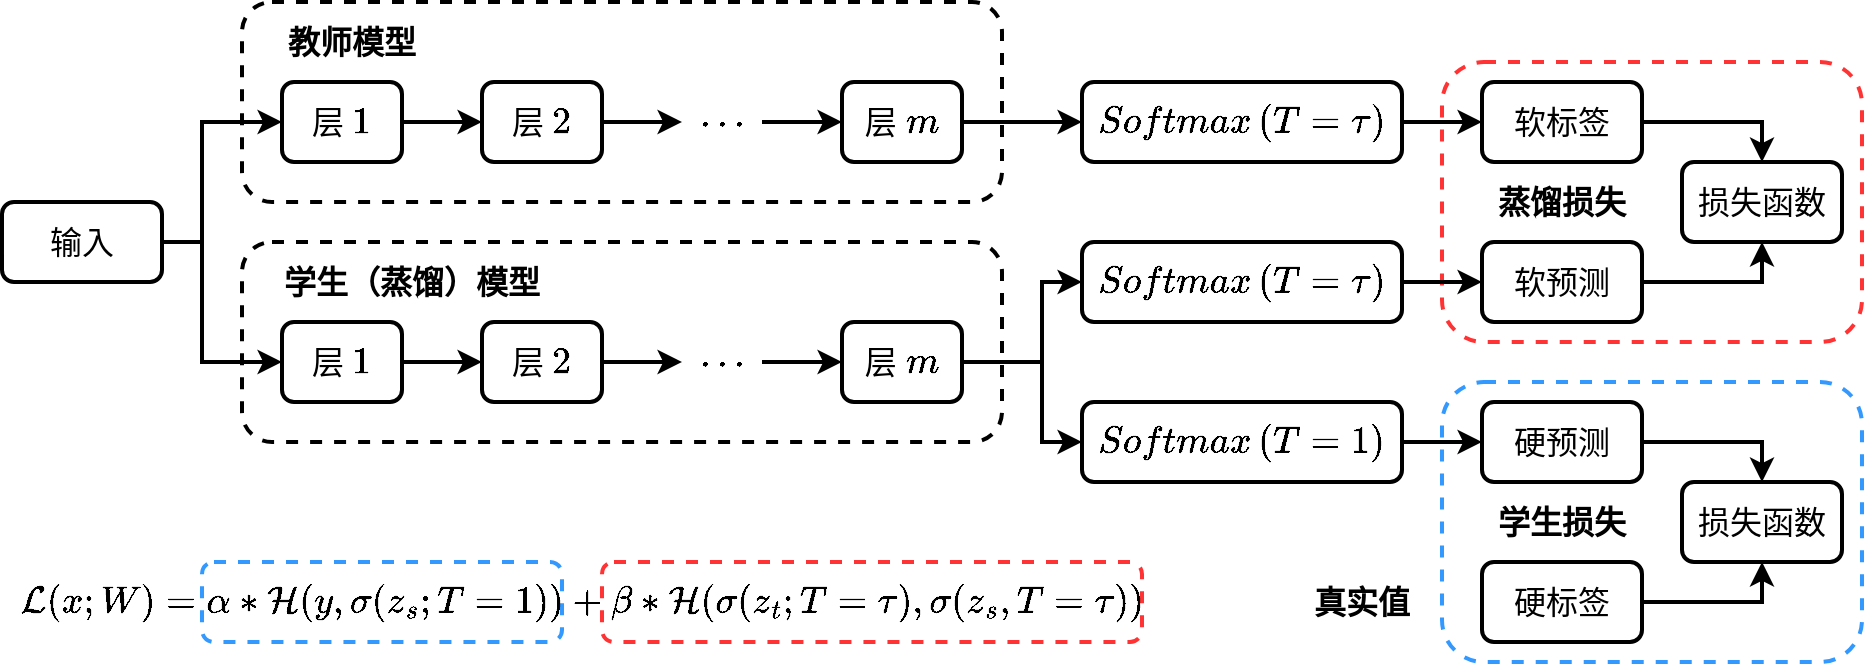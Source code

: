 <mxfile version="24.2.5" type="device">
  <diagram name="第 1 页" id="6YRJyV1tbG45KBnRZVQm">
    <mxGraphModel dx="1854" dy="2158" grid="1" gridSize="10" guides="1" tooltips="1" connect="1" arrows="1" fold="1" page="1" pageScale="1" pageWidth="827" pageHeight="1169" math="1" shadow="0">
      <root>
        <mxCell id="0" />
        <mxCell id="1" parent="0" />
        <mxCell id="yRsDQuDJnU-2cLlXZEgm-55" value="" style="rounded=1;whiteSpace=wrap;html=1;strokeWidth=2;dashed=1;strokeColor=#3399FF;" vertex="1" parent="1">
          <mxGeometry x="100" y="280" width="180" height="40" as="geometry" />
        </mxCell>
        <mxCell id="yRsDQuDJnU-2cLlXZEgm-54" value="" style="rounded=1;whiteSpace=wrap;html=1;strokeWidth=2;dashed=1;strokeColor=#FF3333;" vertex="1" parent="1">
          <mxGeometry x="300" y="280" width="270" height="40" as="geometry" />
        </mxCell>
        <mxCell id="yRsDQuDJnU-2cLlXZEgm-52" value="" style="rounded=1;whiteSpace=wrap;html=1;strokeWidth=2;dashed=1;strokeColor=#3399FF;" vertex="1" parent="1">
          <mxGeometry x="720" y="190" width="210" height="140" as="geometry" />
        </mxCell>
        <mxCell id="yRsDQuDJnU-2cLlXZEgm-51" value="" style="rounded=1;whiteSpace=wrap;html=1;strokeWidth=2;dashed=1;strokeColor=#FF3333;" vertex="1" parent="1">
          <mxGeometry x="720" y="30" width="210" height="140" as="geometry" />
        </mxCell>
        <mxCell id="yRsDQuDJnU-2cLlXZEgm-7" value="" style="rounded=1;whiteSpace=wrap;html=1;strokeWidth=2;dashed=1;" vertex="1" parent="1">
          <mxGeometry x="120" y="120" width="380" height="100" as="geometry" />
        </mxCell>
        <mxCell id="yRsDQuDJnU-2cLlXZEgm-6" value="" style="rounded=1;whiteSpace=wrap;html=1;strokeWidth=2;dashed=1;" vertex="1" parent="1">
          <mxGeometry x="120" width="380" height="100" as="geometry" />
        </mxCell>
        <mxCell id="yRsDQuDJnU-2cLlXZEgm-14" style="edgeStyle=orthogonalEdgeStyle;rounded=0;orthogonalLoop=1;jettySize=auto;html=1;exitX=1;exitY=0.5;exitDx=0;exitDy=0;entryX=0;entryY=0.5;entryDx=0;entryDy=0;strokeWidth=2;" edge="1" parent="1" source="yRsDQuDJnU-2cLlXZEgm-32" target="yRsDQuDJnU-2cLlXZEgm-2">
          <mxGeometry relative="1" as="geometry">
            <mxPoint x="80.0" y="120" as="sourcePoint" />
            <Array as="points">
              <mxPoint x="100" y="120" />
              <mxPoint x="100" y="60" />
            </Array>
          </mxGeometry>
        </mxCell>
        <mxCell id="yRsDQuDJnU-2cLlXZEgm-15" style="edgeStyle=orthogonalEdgeStyle;rounded=0;orthogonalLoop=1;jettySize=auto;html=1;exitX=1;exitY=0.5;exitDx=0;exitDy=0;entryX=0;entryY=0.5;entryDx=0;entryDy=0;strokeWidth=2;" edge="1" parent="1" source="yRsDQuDJnU-2cLlXZEgm-32" target="yRsDQuDJnU-2cLlXZEgm-8">
          <mxGeometry relative="1" as="geometry">
            <mxPoint x="80" y="100" as="sourcePoint" />
            <Array as="points">
              <mxPoint x="100" y="120" />
              <mxPoint x="100" y="180" />
            </Array>
          </mxGeometry>
        </mxCell>
        <mxCell id="yRsDQuDJnU-2cLlXZEgm-16" style="edgeStyle=orthogonalEdgeStyle;rounded=0;orthogonalLoop=1;jettySize=auto;html=1;exitX=1;exitY=0.5;exitDx=0;exitDy=0;entryX=0;entryY=0.5;entryDx=0;entryDy=0;strokeWidth=2;" edge="1" parent="1" source="yRsDQuDJnU-2cLlXZEgm-2" target="yRsDQuDJnU-2cLlXZEgm-4">
          <mxGeometry relative="1" as="geometry" />
        </mxCell>
        <mxCell id="yRsDQuDJnU-2cLlXZEgm-2" value="层 \(1\)" style="rounded=1;whiteSpace=wrap;html=1;fontSize=16;strokeWidth=2;" vertex="1" parent="1">
          <mxGeometry x="140" y="40" width="60" height="40" as="geometry" />
        </mxCell>
        <mxCell id="yRsDQuDJnU-2cLlXZEgm-56" style="edgeStyle=orthogonalEdgeStyle;rounded=0;orthogonalLoop=1;jettySize=auto;html=1;exitX=1;exitY=0.5;exitDx=0;exitDy=0;entryX=0;entryY=0.5;entryDx=0;entryDy=0;strokeWidth=2;" edge="1" parent="1" source="yRsDQuDJnU-2cLlXZEgm-3" target="yRsDQuDJnU-2cLlXZEgm-22">
          <mxGeometry relative="1" as="geometry" />
        </mxCell>
        <mxCell id="yRsDQuDJnU-2cLlXZEgm-3" value="层 \(m\)" style="rounded=1;whiteSpace=wrap;html=1;fontSize=16;strokeWidth=2;" vertex="1" parent="1">
          <mxGeometry x="420" y="40" width="60" height="40" as="geometry" />
        </mxCell>
        <mxCell id="yRsDQuDJnU-2cLlXZEgm-17" style="edgeStyle=orthogonalEdgeStyle;rounded=0;orthogonalLoop=1;jettySize=auto;html=1;exitX=1;exitY=0.5;exitDx=0;exitDy=0;strokeWidth=2;" edge="1" parent="1" source="yRsDQuDJnU-2cLlXZEgm-4" target="yRsDQuDJnU-2cLlXZEgm-5">
          <mxGeometry relative="1" as="geometry" />
        </mxCell>
        <mxCell id="yRsDQuDJnU-2cLlXZEgm-4" value="层 \(2\)" style="rounded=1;whiteSpace=wrap;html=1;fontSize=16;strokeWidth=2;" vertex="1" parent="1">
          <mxGeometry x="240" y="40" width="60" height="40" as="geometry" />
        </mxCell>
        <mxCell id="yRsDQuDJnU-2cLlXZEgm-18" style="edgeStyle=orthogonalEdgeStyle;rounded=0;orthogonalLoop=1;jettySize=auto;html=1;exitX=1;exitY=0.5;exitDx=0;exitDy=0;entryX=0;entryY=0.5;entryDx=0;entryDy=0;strokeWidth=2;" edge="1" parent="1" source="yRsDQuDJnU-2cLlXZEgm-5" target="yRsDQuDJnU-2cLlXZEgm-3">
          <mxGeometry relative="1" as="geometry" />
        </mxCell>
        <mxCell id="yRsDQuDJnU-2cLlXZEgm-5" value="\(\cdots\)" style="rounded=1;whiteSpace=wrap;html=1;fontSize=16;strokeColor=none;strokeWidth=2;" vertex="1" parent="1">
          <mxGeometry x="340" y="40" width="40" height="40" as="geometry" />
        </mxCell>
        <mxCell id="yRsDQuDJnU-2cLlXZEgm-19" style="edgeStyle=orthogonalEdgeStyle;rounded=0;orthogonalLoop=1;jettySize=auto;html=1;exitX=1;exitY=0.5;exitDx=0;exitDy=0;entryX=0;entryY=0.5;entryDx=0;entryDy=0;strokeWidth=2;" edge="1" parent="1" source="yRsDQuDJnU-2cLlXZEgm-8" target="yRsDQuDJnU-2cLlXZEgm-10">
          <mxGeometry relative="1" as="geometry" />
        </mxCell>
        <mxCell id="yRsDQuDJnU-2cLlXZEgm-8" value="层 \(1\)" style="rounded=1;whiteSpace=wrap;html=1;fontSize=16;strokeWidth=2;" vertex="1" parent="1">
          <mxGeometry x="140" y="160" width="60" height="40" as="geometry" />
        </mxCell>
        <mxCell id="yRsDQuDJnU-2cLlXZEgm-39" style="edgeStyle=orthogonalEdgeStyle;rounded=0;orthogonalLoop=1;jettySize=auto;html=1;exitX=1;exitY=0.5;exitDx=0;exitDy=0;entryX=0;entryY=0.5;entryDx=0;entryDy=0;strokeWidth=2;" edge="1" parent="1" target="yRsDQuDJnU-2cLlXZEgm-23">
          <mxGeometry relative="1" as="geometry">
            <mxPoint x="480" y="180" as="sourcePoint" />
            <Array as="points">
              <mxPoint x="520" y="180" />
            </Array>
          </mxGeometry>
        </mxCell>
        <mxCell id="yRsDQuDJnU-2cLlXZEgm-40" style="edgeStyle=orthogonalEdgeStyle;rounded=0;orthogonalLoop=1;jettySize=auto;html=1;exitX=1;exitY=0.5;exitDx=0;exitDy=0;entryX=0;entryY=0.5;entryDx=0;entryDy=0;strokeWidth=2;" edge="1" parent="1" target="yRsDQuDJnU-2cLlXZEgm-24">
          <mxGeometry relative="1" as="geometry">
            <mxPoint x="480" y="180" as="sourcePoint" />
            <Array as="points">
              <mxPoint x="520" y="180" />
            </Array>
          </mxGeometry>
        </mxCell>
        <mxCell id="yRsDQuDJnU-2cLlXZEgm-9" value="层 \(m\)" style="rounded=1;whiteSpace=wrap;html=1;fontSize=16;strokeWidth=2;" vertex="1" parent="1">
          <mxGeometry x="420" y="160" width="60" height="40" as="geometry" />
        </mxCell>
        <mxCell id="yRsDQuDJnU-2cLlXZEgm-20" style="edgeStyle=orthogonalEdgeStyle;rounded=0;orthogonalLoop=1;jettySize=auto;html=1;exitX=1;exitY=0.5;exitDx=0;exitDy=0;strokeWidth=2;" edge="1" parent="1" source="yRsDQuDJnU-2cLlXZEgm-10" target="yRsDQuDJnU-2cLlXZEgm-11">
          <mxGeometry relative="1" as="geometry" />
        </mxCell>
        <mxCell id="yRsDQuDJnU-2cLlXZEgm-10" value="层 \(2\)" style="rounded=1;whiteSpace=wrap;html=1;fontSize=16;strokeWidth=2;" vertex="1" parent="1">
          <mxGeometry x="240" y="160" width="60" height="40" as="geometry" />
        </mxCell>
        <mxCell id="yRsDQuDJnU-2cLlXZEgm-21" style="edgeStyle=orthogonalEdgeStyle;rounded=0;orthogonalLoop=1;jettySize=auto;html=1;exitX=1;exitY=0.5;exitDx=0;exitDy=0;entryX=0;entryY=0.5;entryDx=0;entryDy=0;strokeWidth=2;" edge="1" parent="1" source="yRsDQuDJnU-2cLlXZEgm-11" target="yRsDQuDJnU-2cLlXZEgm-9">
          <mxGeometry relative="1" as="geometry" />
        </mxCell>
        <mxCell id="yRsDQuDJnU-2cLlXZEgm-11" value="\(\cdots\)" style="rounded=1;whiteSpace=wrap;html=1;fontSize=16;strokeColor=none;strokeWidth=2;" vertex="1" parent="1">
          <mxGeometry x="340" y="160" width="40" height="40" as="geometry" />
        </mxCell>
        <mxCell id="yRsDQuDJnU-2cLlXZEgm-12" value="教师模型" style="text;html=1;align=center;verticalAlign=middle;whiteSpace=wrap;rounded=0;fontSize=16;fontStyle=1;strokeWidth=2;" vertex="1" parent="1">
          <mxGeometry x="120" width="110" height="40" as="geometry" />
        </mxCell>
        <mxCell id="yRsDQuDJnU-2cLlXZEgm-13" value="学生（蒸馏）模型" style="text;html=1;align=center;verticalAlign=middle;whiteSpace=wrap;rounded=0;fontSize=16;fontStyle=1;strokeWidth=2;" vertex="1" parent="1">
          <mxGeometry x="120" y="120" width="170" height="40" as="geometry" />
        </mxCell>
        <mxCell id="yRsDQuDJnU-2cLlXZEgm-38" style="edgeStyle=orthogonalEdgeStyle;rounded=0;orthogonalLoop=1;jettySize=auto;html=1;exitX=1;exitY=0.5;exitDx=0;exitDy=0;entryX=0;entryY=0.5;entryDx=0;entryDy=0;strokeWidth=2;" edge="1" parent="1" source="yRsDQuDJnU-2cLlXZEgm-22" target="yRsDQuDJnU-2cLlXZEgm-33">
          <mxGeometry relative="1" as="geometry" />
        </mxCell>
        <mxCell id="yRsDQuDJnU-2cLlXZEgm-22" value="\(Softmax \left(T=\tau\right)\)" style="rounded=1;whiteSpace=wrap;html=1;fontSize=16;strokeWidth=2;" vertex="1" parent="1">
          <mxGeometry x="540" y="40" width="160" height="40" as="geometry" />
        </mxCell>
        <mxCell id="yRsDQuDJnU-2cLlXZEgm-41" style="edgeStyle=orthogonalEdgeStyle;rounded=0;orthogonalLoop=1;jettySize=auto;html=1;exitX=1;exitY=0.5;exitDx=0;exitDy=0;entryX=0;entryY=0.5;entryDx=0;entryDy=0;strokeWidth=2;" edge="1" parent="1" source="yRsDQuDJnU-2cLlXZEgm-23" target="yRsDQuDJnU-2cLlXZEgm-34">
          <mxGeometry relative="1" as="geometry" />
        </mxCell>
        <mxCell id="yRsDQuDJnU-2cLlXZEgm-23" value="\(Softmax \left(T=\tau\right)\)" style="rounded=1;whiteSpace=wrap;html=1;fontSize=16;strokeWidth=2;" vertex="1" parent="1">
          <mxGeometry x="540" y="120" width="160" height="40" as="geometry" />
        </mxCell>
        <mxCell id="yRsDQuDJnU-2cLlXZEgm-42" style="edgeStyle=orthogonalEdgeStyle;rounded=0;orthogonalLoop=1;jettySize=auto;html=1;exitX=1;exitY=0.5;exitDx=0;exitDy=0;entryX=0;entryY=0.5;entryDx=0;entryDy=0;strokeWidth=2;" edge="1" parent="1" source="yRsDQuDJnU-2cLlXZEgm-24" target="yRsDQuDJnU-2cLlXZEgm-35">
          <mxGeometry relative="1" as="geometry" />
        </mxCell>
        <mxCell id="yRsDQuDJnU-2cLlXZEgm-24" value="\(Softmax \left(T=1\right)\)" style="rounded=1;whiteSpace=wrap;html=1;fontSize=16;strokeWidth=2;" vertex="1" parent="1">
          <mxGeometry x="540" y="200" width="160" height="40" as="geometry" />
        </mxCell>
        <mxCell id="yRsDQuDJnU-2cLlXZEgm-29" value="损失函数" style="rounded=1;whiteSpace=wrap;html=1;fontSize=16;strokeWidth=2;" vertex="1" parent="1">
          <mxGeometry x="840" y="80" width="80" height="40" as="geometry" />
        </mxCell>
        <mxCell id="yRsDQuDJnU-2cLlXZEgm-30" value="损失函数" style="rounded=1;whiteSpace=wrap;html=1;fontSize=16;strokeWidth=2;" vertex="1" parent="1">
          <mxGeometry x="840" y="240" width="80" height="40" as="geometry" />
        </mxCell>
        <mxCell id="yRsDQuDJnU-2cLlXZEgm-32" value="输入" style="rounded=1;whiteSpace=wrap;html=1;fontSize=16;strokeWidth=2;" vertex="1" parent="1">
          <mxGeometry y="100" width="80" height="40" as="geometry" />
        </mxCell>
        <mxCell id="yRsDQuDJnU-2cLlXZEgm-43" style="edgeStyle=orthogonalEdgeStyle;rounded=0;orthogonalLoop=1;jettySize=auto;html=1;exitX=1;exitY=0.5;exitDx=0;exitDy=0;entryX=0.5;entryY=0;entryDx=0;entryDy=0;strokeWidth=2;" edge="1" parent="1" source="yRsDQuDJnU-2cLlXZEgm-33" target="yRsDQuDJnU-2cLlXZEgm-29">
          <mxGeometry relative="1" as="geometry" />
        </mxCell>
        <mxCell id="yRsDQuDJnU-2cLlXZEgm-33" value="软标签" style="rounded=1;whiteSpace=wrap;html=1;fontSize=16;strokeWidth=2;" vertex="1" parent="1">
          <mxGeometry x="740" y="40" width="80" height="40" as="geometry" />
        </mxCell>
        <mxCell id="yRsDQuDJnU-2cLlXZEgm-44" style="edgeStyle=orthogonalEdgeStyle;rounded=0;orthogonalLoop=1;jettySize=auto;html=1;exitX=1;exitY=0.5;exitDx=0;exitDy=0;entryX=0.5;entryY=1;entryDx=0;entryDy=0;strokeWidth=2;" edge="1" parent="1" source="yRsDQuDJnU-2cLlXZEgm-34" target="yRsDQuDJnU-2cLlXZEgm-29">
          <mxGeometry relative="1" as="geometry">
            <mxPoint x="890" y="110" as="targetPoint" />
          </mxGeometry>
        </mxCell>
        <mxCell id="yRsDQuDJnU-2cLlXZEgm-34" value="软预测" style="rounded=1;whiteSpace=wrap;html=1;fontSize=16;strokeWidth=2;" vertex="1" parent="1">
          <mxGeometry x="740" y="120" width="80" height="40" as="geometry" />
        </mxCell>
        <mxCell id="yRsDQuDJnU-2cLlXZEgm-45" style="edgeStyle=orthogonalEdgeStyle;rounded=0;orthogonalLoop=1;jettySize=auto;html=1;exitX=1;exitY=0.5;exitDx=0;exitDy=0;entryX=0.5;entryY=0;entryDx=0;entryDy=0;strokeWidth=2;" edge="1" parent="1" source="yRsDQuDJnU-2cLlXZEgm-35" target="yRsDQuDJnU-2cLlXZEgm-30">
          <mxGeometry relative="1" as="geometry" />
        </mxCell>
        <mxCell id="yRsDQuDJnU-2cLlXZEgm-35" value="硬预测" style="rounded=1;whiteSpace=wrap;html=1;fontSize=16;strokeWidth=2;" vertex="1" parent="1">
          <mxGeometry x="740" y="200" width="80" height="40" as="geometry" />
        </mxCell>
        <mxCell id="yRsDQuDJnU-2cLlXZEgm-46" style="edgeStyle=orthogonalEdgeStyle;rounded=0;orthogonalLoop=1;jettySize=auto;html=1;exitX=1;exitY=0.5;exitDx=0;exitDy=0;entryX=0.5;entryY=1;entryDx=0;entryDy=0;strokeWidth=2;" edge="1" parent="1" source="yRsDQuDJnU-2cLlXZEgm-36" target="yRsDQuDJnU-2cLlXZEgm-30">
          <mxGeometry relative="1" as="geometry" />
        </mxCell>
        <mxCell id="yRsDQuDJnU-2cLlXZEgm-36" value="硬标签" style="rounded=1;whiteSpace=wrap;html=1;fontSize=16;strokeWidth=2;" vertex="1" parent="1">
          <mxGeometry x="740" y="280" width="80" height="40" as="geometry" />
        </mxCell>
        <mxCell id="yRsDQuDJnU-2cLlXZEgm-47" value="蒸馏损失" style="text;html=1;align=center;verticalAlign=middle;whiteSpace=wrap;rounded=0;fontSize=16;fontStyle=1" vertex="1" parent="1">
          <mxGeometry x="740" y="80" width="80" height="40" as="geometry" />
        </mxCell>
        <mxCell id="yRsDQuDJnU-2cLlXZEgm-48" value="学生损失" style="text;html=1;align=center;verticalAlign=middle;whiteSpace=wrap;rounded=0;fontSize=16;fontStyle=1" vertex="1" parent="1">
          <mxGeometry x="740" y="240" width="80" height="40" as="geometry" />
        </mxCell>
        <mxCell id="yRsDQuDJnU-2cLlXZEgm-49" value="真实值" style="text;html=1;align=center;verticalAlign=middle;whiteSpace=wrap;rounded=0;fontSize=16;fontStyle=1" vertex="1" parent="1">
          <mxGeometry x="640" y="280" width="80" height="40" as="geometry" />
        </mxCell>
        <mxCell id="yRsDQuDJnU-2cLlXZEgm-50" value="\(\mathcal{L}(x;W) = \alpha * \mathcal{H}(y, \sigma(z_s; T=1)) + \beta * \mathcal{H}(\sigma(z_t; T=\tau), \sigma(z_s, T=\tau))\)" style="text;html=1;align=center;verticalAlign=middle;whiteSpace=wrap;rounded=0;fontSize=16;" vertex="1" parent="1">
          <mxGeometry y="280" width="580" height="40" as="geometry" />
        </mxCell>
      </root>
    </mxGraphModel>
  </diagram>
</mxfile>
